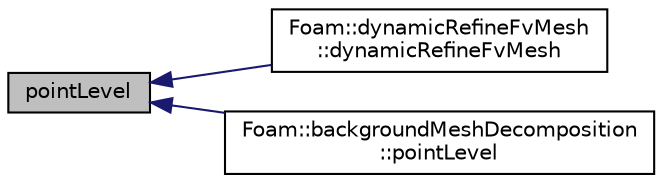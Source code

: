 digraph "pointLevel"
{
  bgcolor="transparent";
  edge [fontname="Helvetica",fontsize="10",labelfontname="Helvetica",labelfontsize="10"];
  node [fontname="Helvetica",fontsize="10",shape=record];
  rankdir="LR";
  Node1 [label="pointLevel",height=0.2,width=0.4,color="black", fillcolor="grey75", style="filled", fontcolor="black"];
  Node1 -> Node2 [dir="back",color="midnightblue",fontsize="10",style="solid",fontname="Helvetica"];
  Node2 [label="Foam::dynamicRefineFvMesh\l::dynamicRefineFvMesh",height=0.2,width=0.4,color="black",URL="$a00617.html#adb7d4548e6fcf38f86bf13798cef53eb",tooltip="Construct from IOobject. "];
  Node1 -> Node3 [dir="back",color="midnightblue",fontsize="10",style="solid",fontname="Helvetica"];
  Node3 [label="Foam::backgroundMeshDecomposition\l::pointLevel",height=0.2,width=0.4,color="black",URL="$a00092.html#ac5fc2531dec5883bb87b42ebc42f4caa",tooltip="Return the point level of the underlying mesh. "];
}
